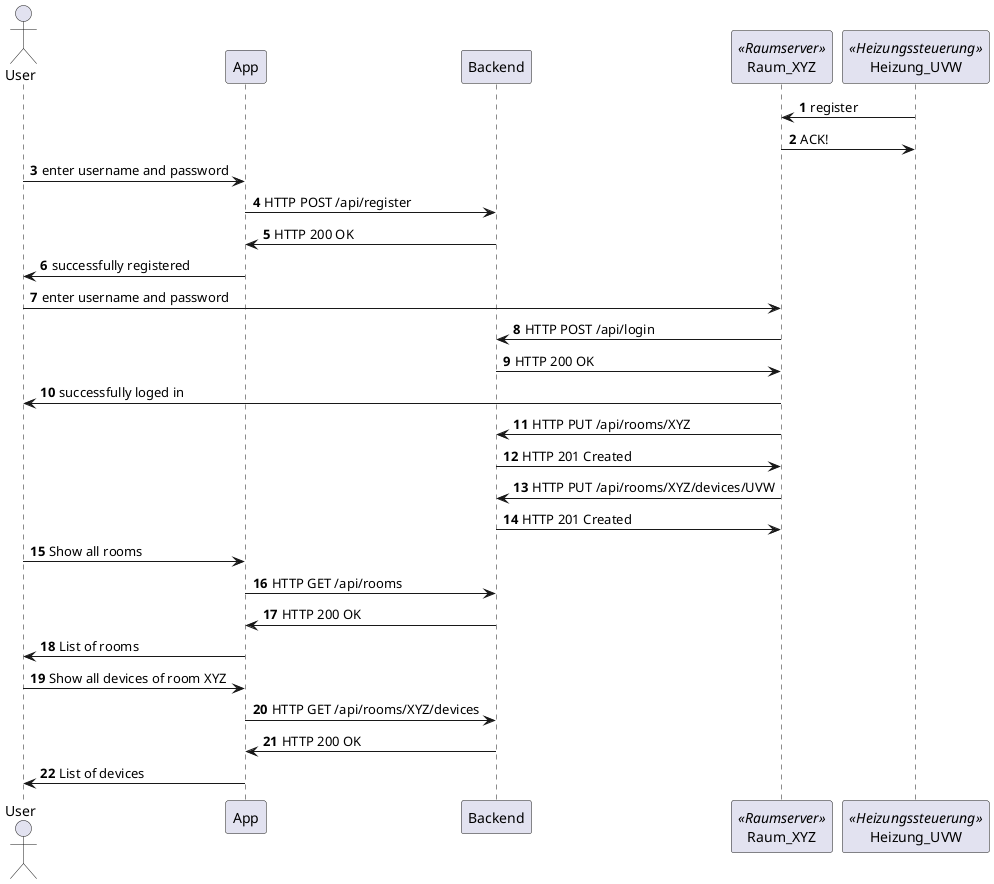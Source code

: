 @startuml
actor User
participant "App" as App
participant "Backend" as Backend
participant "Raum_XYZ" as RS << Raumserver >>
participant "Heizung_UVW" as Heizung <<Heizungssteuerung>>

autonumber
Heizung -> RS: register
RS -> Heizung: ACK!
User -> App: enter username and password
App -> Backend: HTTP POST /api/register
Backend -> App: HTTP 200 OK
App -> User: successfully registered

User -> RS: enter username and password
RS -> Backend: HTTP POST /api/login
Backend -> RS: HTTP 200 OK
RS -> User: successfully loged in

RS -> Backend: HTTP PUT /api/rooms/XYZ
Backend -> RS: HTTP 201 Created

RS -> Backend: HTTP PUT /api/rooms/XYZ/devices/UVW
Backend -> RS: HTTP 201 Created

User -> App: Show all rooms
App -> Backend: HTTP GET /api/rooms
Backend -> App: HTTP 200 OK
App -> User: List of rooms

User -> App: Show all devices of room XYZ
App -> Backend: HTTP GET /api/rooms/XYZ/devices
Backend -> App: HTTP 200 OK
App -> User: List of devices

@enduml
